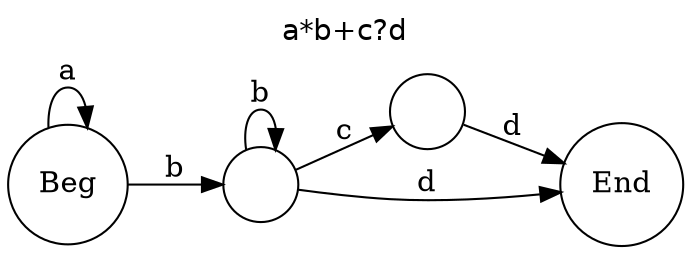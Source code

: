 digraph tokex {
	labelloc="t";
	label="a*b+c?d";
	graph [dpi=200];
	rankdir=LR;
	fontname="Helvetica";
	edge [arrowhead=normal,arrowtail=dot];
	node [shape=circle];
	# Auto-generated by Tokex.

	q0 [label="Beg"];
	q1 [label=""];
	q2 [label=""];
	q3 [label="End"];
	q0 -> q0 [label="a"];
	q0 -> q1 [label="b"];
	q1 -> q1 [label="b"];
	q1 -> q2 [label="c"];
	q1 -> q3 [label="d"];
	q2 -> q3 [label="d"];
}
